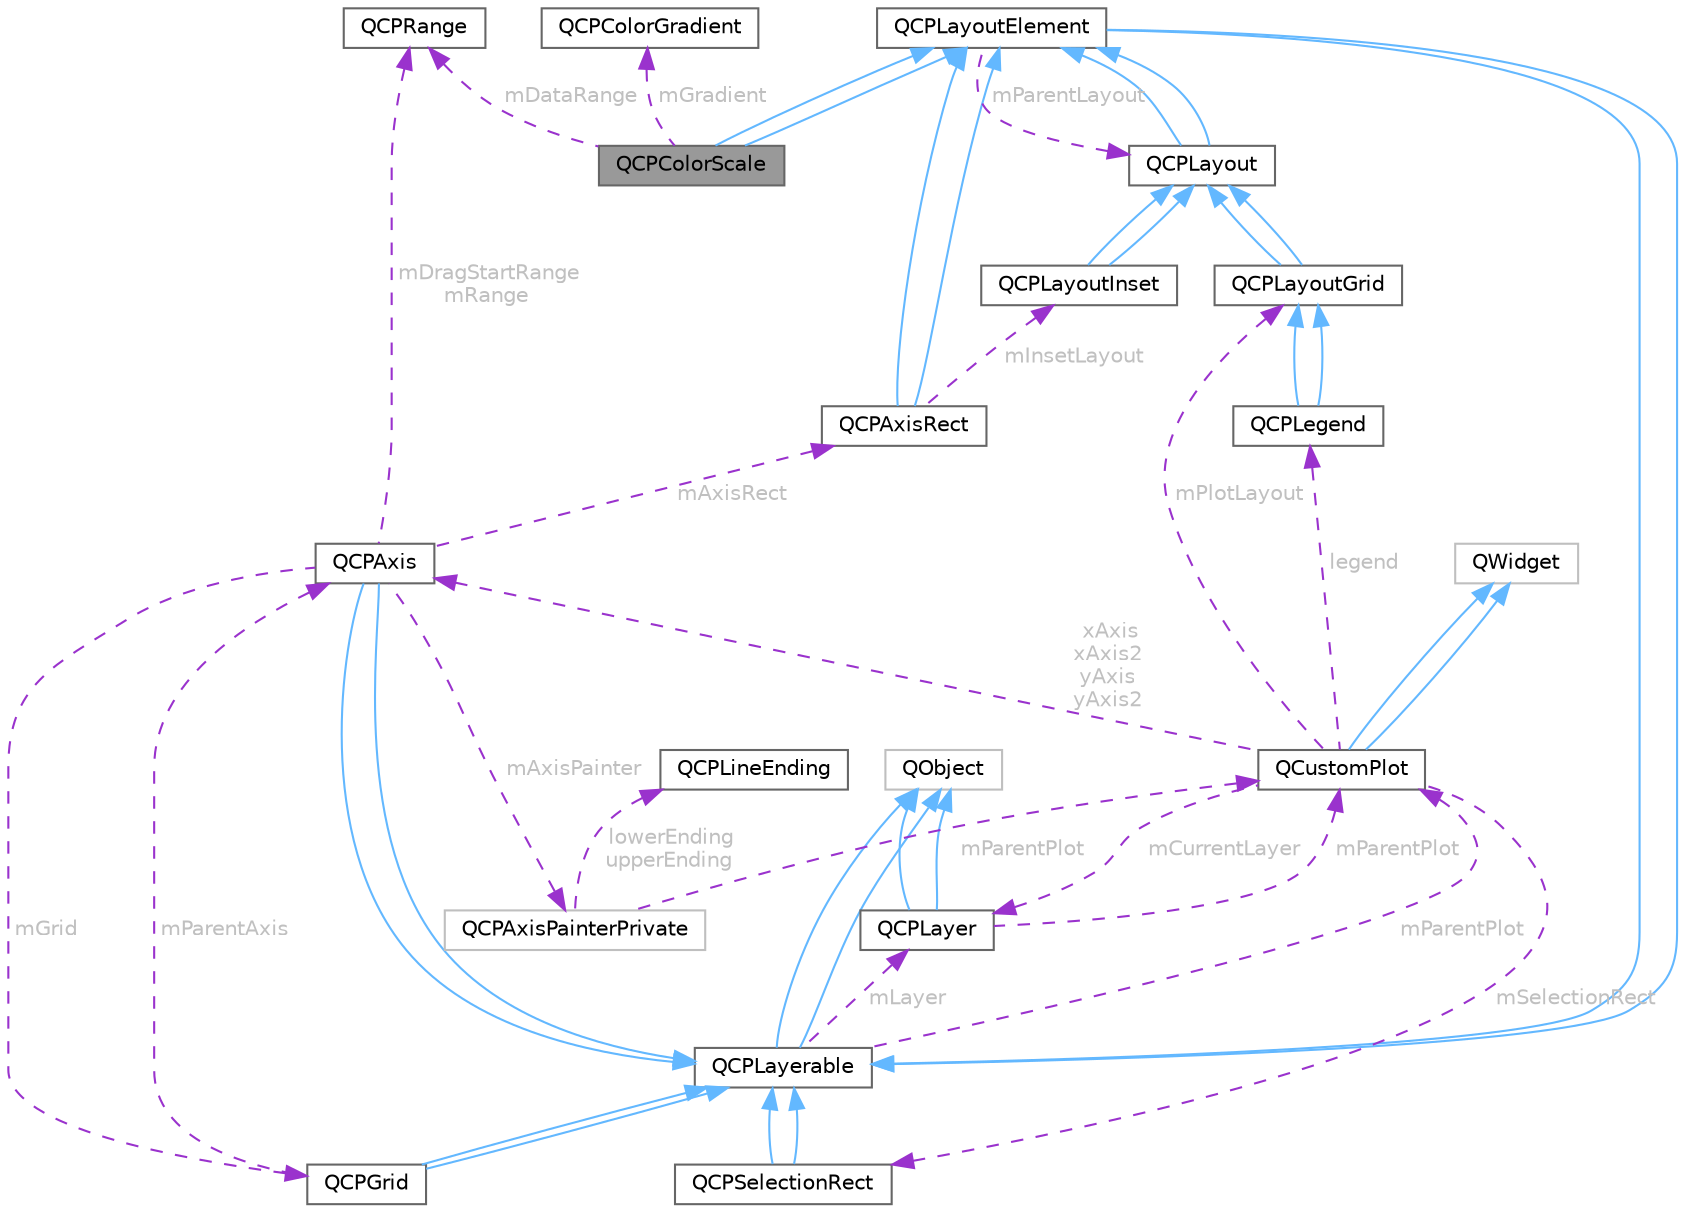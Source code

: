 digraph "QCPColorScale"
{
 // LATEX_PDF_SIZE
  bgcolor="transparent";
  edge [fontname=Helvetica,fontsize=10,labelfontname=Helvetica,labelfontsize=10];
  node [fontname=Helvetica,fontsize=10,shape=box,height=0.2,width=0.4];
  Node1 [id="Node000001",label="QCPColorScale",height=0.2,width=0.4,color="gray40", fillcolor="grey60", style="filled", fontcolor="black",tooltip="A color scale for use with color coding data such as QCPColorMap."];
  Node2 -> Node1 [id="edge1_Node000001_Node000002",dir="back",color="steelblue1",style="solid",tooltip=" "];
  Node2 [id="Node000002",label="QCPLayoutElement",height=0.2,width=0.4,color="gray40", fillcolor="white", style="filled",URL="$class_q_c_p_layout_element.html",tooltip="The abstract base class for all objects that form the layout system."];
  Node3 -> Node2 [id="edge2_Node000002_Node000003",dir="back",color="steelblue1",style="solid",tooltip=" "];
  Node3 [id="Node000003",label="QCPLayerable",height=0.2,width=0.4,color="gray40", fillcolor="white", style="filled",URL="$class_q_c_p_layerable.html",tooltip="Base class for all drawable objects."];
  Node4 -> Node3 [id="edge3_Node000003_Node000004",dir="back",color="steelblue1",style="solid",tooltip=" "];
  Node4 [id="Node000004",label="QObject",height=0.2,width=0.4,color="grey75", fillcolor="white", style="filled",tooltip=" "];
  Node4 -> Node3 [id="edge4_Node000003_Node000004",dir="back",color="steelblue1",style="solid",tooltip=" "];
  Node5 -> Node3 [id="edge5_Node000003_Node000005",dir="back",color="darkorchid3",style="dashed",tooltip=" ",label=" mParentPlot",fontcolor="grey" ];
  Node5 [id="Node000005",label="QCustomPlot",height=0.2,width=0.4,color="gray40", fillcolor="white", style="filled",URL="$class_q_custom_plot.html",tooltip="The central class of the library. This is the QWidget which displays the plot and interacts with the ..."];
  Node6 -> Node5 [id="edge6_Node000005_Node000006",dir="back",color="steelblue1",style="solid",tooltip=" "];
  Node6 [id="Node000006",label="QWidget",height=0.2,width=0.4,color="grey75", fillcolor="white", style="filled",tooltip=" "];
  Node6 -> Node5 [id="edge7_Node000005_Node000006",dir="back",color="steelblue1",style="solid",tooltip=" "];
  Node7 -> Node5 [id="edge8_Node000005_Node000007",dir="back",color="darkorchid3",style="dashed",tooltip=" ",label=" xAxis\nxAxis2\nyAxis\nyAxis2",fontcolor="grey" ];
  Node7 [id="Node000007",label="QCPAxis",height=0.2,width=0.4,color="gray40", fillcolor="white", style="filled",URL="$class_q_c_p_axis.html",tooltip="Manages a single axis inside a QCustomPlot."];
  Node3 -> Node7 [id="edge9_Node000007_Node000003",dir="back",color="steelblue1",style="solid",tooltip=" "];
  Node3 -> Node7 [id="edge10_Node000007_Node000003",dir="back",color="steelblue1",style="solid",tooltip=" "];
  Node8 -> Node7 [id="edge11_Node000007_Node000008",dir="back",color="darkorchid3",style="dashed",tooltip=" ",label=" mAxisRect",fontcolor="grey" ];
  Node8 [id="Node000008",label="QCPAxisRect",height=0.2,width=0.4,color="gray40", fillcolor="white", style="filled",URL="$class_q_c_p_axis_rect.html",tooltip="Holds multiple axes and arranges them in a rectangular shape."];
  Node2 -> Node8 [id="edge12_Node000008_Node000002",dir="back",color="steelblue1",style="solid",tooltip=" "];
  Node2 -> Node8 [id="edge13_Node000008_Node000002",dir="back",color="steelblue1",style="solid",tooltip=" "];
  Node9 -> Node8 [id="edge14_Node000008_Node000009",dir="back",color="darkorchid3",style="dashed",tooltip=" ",label=" mInsetLayout",fontcolor="grey" ];
  Node9 [id="Node000009",label="QCPLayoutInset",height=0.2,width=0.4,color="gray40", fillcolor="white", style="filled",URL="$class_q_c_p_layout_inset.html",tooltip="A layout that places child elements aligned to the border or arbitrarily positioned."];
  Node10 -> Node9 [id="edge15_Node000009_Node000010",dir="back",color="steelblue1",style="solid",tooltip=" "];
  Node10 [id="Node000010",label="QCPLayout",height=0.2,width=0.4,color="gray40", fillcolor="white", style="filled",URL="$class_q_c_p_layout.html",tooltip="The abstract base class for layouts."];
  Node2 -> Node10 [id="edge16_Node000010_Node000002",dir="back",color="steelblue1",style="solid",tooltip=" "];
  Node2 -> Node10 [id="edge17_Node000010_Node000002",dir="back",color="steelblue1",style="solid",tooltip=" "];
  Node10 -> Node9 [id="edge18_Node000009_Node000010",dir="back",color="steelblue1",style="solid",tooltip=" "];
  Node11 -> Node7 [id="edge19_Node000007_Node000011",dir="back",color="darkorchid3",style="dashed",tooltip=" ",label=" mDragStartRange\nmRange",fontcolor="grey" ];
  Node11 [id="Node000011",label="QCPRange",height=0.2,width=0.4,color="gray40", fillcolor="white", style="filled",URL="$class_q_c_p_range.html",tooltip="Represents the range an axis is encompassing."];
  Node12 -> Node7 [id="edge20_Node000007_Node000012",dir="back",color="darkorchid3",style="dashed",tooltip=" ",label=" mGrid",fontcolor="grey" ];
  Node12 [id="Node000012",label="QCPGrid",height=0.2,width=0.4,color="gray40", fillcolor="white", style="filled",URL="$class_q_c_p_grid.html",tooltip="Responsible for drawing the grid of a QCPAxis."];
  Node3 -> Node12 [id="edge21_Node000012_Node000003",dir="back",color="steelblue1",style="solid",tooltip=" "];
  Node3 -> Node12 [id="edge22_Node000012_Node000003",dir="back",color="steelblue1",style="solid",tooltip=" "];
  Node7 -> Node12 [id="edge23_Node000012_Node000007",dir="back",color="darkorchid3",style="dashed",tooltip=" ",label=" mParentAxis",fontcolor="grey" ];
  Node13 -> Node7 [id="edge24_Node000007_Node000013",dir="back",color="darkorchid3",style="dashed",tooltip=" ",label=" mAxisPainter",fontcolor="grey" ];
  Node13 [id="Node000013",label="QCPAxisPainterPrivate",height=0.2,width=0.4,color="grey75", fillcolor="white", style="filled",URL="$class_q_c_p_axis_painter_private.html",tooltip=" "];
  Node14 -> Node13 [id="edge25_Node000013_Node000014",dir="back",color="darkorchid3",style="dashed",tooltip=" ",label=" lowerEnding\nupperEnding",fontcolor="grey" ];
  Node14 [id="Node000014",label="QCPLineEnding",height=0.2,width=0.4,color="gray40", fillcolor="white", style="filled",URL="$class_q_c_p_line_ending.html",tooltip="Handles the different ending decorations for line-like items."];
  Node5 -> Node13 [id="edge26_Node000013_Node000005",dir="back",color="darkorchid3",style="dashed",tooltip=" ",label=" mParentPlot",fontcolor="grey" ];
  Node15 -> Node5 [id="edge27_Node000005_Node000015",dir="back",color="darkorchid3",style="dashed",tooltip=" ",label=" legend",fontcolor="grey" ];
  Node15 [id="Node000015",label="QCPLegend",height=0.2,width=0.4,color="gray40", fillcolor="white", style="filled",URL="$class_q_c_p_legend.html",tooltip="Manages a legend inside a QCustomPlot."];
  Node16 -> Node15 [id="edge28_Node000015_Node000016",dir="back",color="steelblue1",style="solid",tooltip=" "];
  Node16 [id="Node000016",label="QCPLayoutGrid",height=0.2,width=0.4,color="gray40", fillcolor="white", style="filled",URL="$class_q_c_p_layout_grid.html",tooltip="A layout that arranges child elements in a grid."];
  Node10 -> Node16 [id="edge29_Node000016_Node000010",dir="back",color="steelblue1",style="solid",tooltip=" "];
  Node10 -> Node16 [id="edge30_Node000016_Node000010",dir="back",color="steelblue1",style="solid",tooltip=" "];
  Node16 -> Node15 [id="edge31_Node000015_Node000016",dir="back",color="steelblue1",style="solid",tooltip=" "];
  Node16 -> Node5 [id="edge32_Node000005_Node000016",dir="back",color="darkorchid3",style="dashed",tooltip=" ",label=" mPlotLayout",fontcolor="grey" ];
  Node17 -> Node5 [id="edge33_Node000005_Node000017",dir="back",color="darkorchid3",style="dashed",tooltip=" ",label=" mCurrentLayer",fontcolor="grey" ];
  Node17 [id="Node000017",label="QCPLayer",height=0.2,width=0.4,color="gray40", fillcolor="white", style="filled",URL="$class_q_c_p_layer.html",tooltip="A layer that may contain objects, to control the rendering order."];
  Node4 -> Node17 [id="edge34_Node000017_Node000004",dir="back",color="steelblue1",style="solid",tooltip=" "];
  Node4 -> Node17 [id="edge35_Node000017_Node000004",dir="back",color="steelblue1",style="solid",tooltip=" "];
  Node5 -> Node17 [id="edge36_Node000017_Node000005",dir="back",color="darkorchid3",style="dashed",tooltip=" ",label=" mParentPlot",fontcolor="grey" ];
  Node18 -> Node5 [id="edge37_Node000005_Node000018",dir="back",color="darkorchid3",style="dashed",tooltip=" ",label=" mSelectionRect",fontcolor="grey" ];
  Node18 [id="Node000018",label="QCPSelectionRect",height=0.2,width=0.4,color="gray40", fillcolor="white", style="filled",URL="$class_q_c_p_selection_rect.html",tooltip="Provides rect/rubber-band data selection and range zoom interaction."];
  Node3 -> Node18 [id="edge38_Node000018_Node000003",dir="back",color="steelblue1",style="solid",tooltip=" "];
  Node3 -> Node18 [id="edge39_Node000018_Node000003",dir="back",color="steelblue1",style="solid",tooltip=" "];
  Node17 -> Node3 [id="edge40_Node000003_Node000017",dir="back",color="darkorchid3",style="dashed",tooltip=" ",label=" mLayer",fontcolor="grey" ];
  Node3 -> Node2 [id="edge41_Node000002_Node000003",dir="back",color="steelblue1",style="solid",tooltip=" "];
  Node10 -> Node2 [id="edge42_Node000002_Node000010",dir="back",color="darkorchid3",style="dashed",tooltip=" ",label=" mParentLayout",fontcolor="grey" ];
  Node2 -> Node1 [id="edge43_Node000001_Node000002",dir="back",color="steelblue1",style="solid",tooltip=" "];
  Node11 -> Node1 [id="edge44_Node000001_Node000011",dir="back",color="darkorchid3",style="dashed",tooltip=" ",label=" mDataRange",fontcolor="grey" ];
  Node19 -> Node1 [id="edge45_Node000001_Node000019",dir="back",color="darkorchid3",style="dashed",tooltip=" ",label=" mGradient",fontcolor="grey" ];
  Node19 [id="Node000019",label="QCPColorGradient",height=0.2,width=0.4,color="gray40", fillcolor="white", style="filled",URL="$class_q_c_p_color_gradient.html",tooltip="Defines a color gradient for use with e.g. QCPColorMap."];
}
